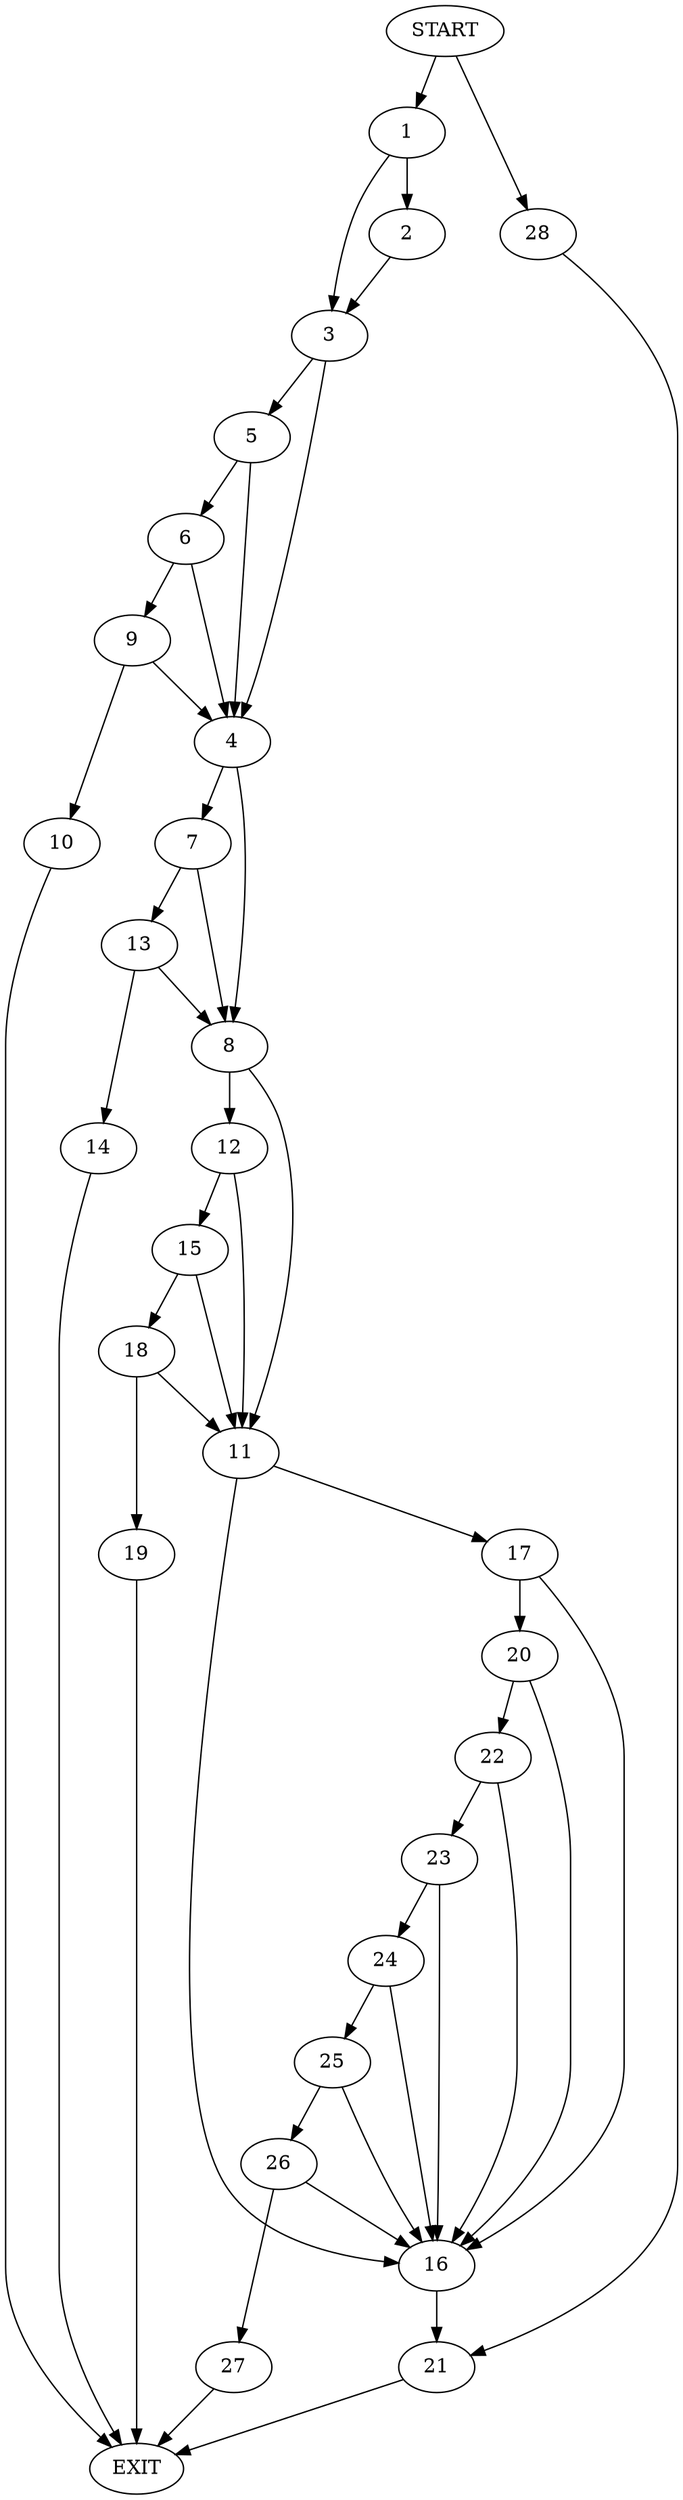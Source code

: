 digraph {
0 [label="START"]
29 [label="EXIT"]
0 -> 1
1 -> 2
1 -> 3
2 -> 3
3 -> 4
3 -> 5
5 -> 4
5 -> 6
4 -> 7
4 -> 8
6 -> 4
6 -> 9
9 -> 10
9 -> 4
10 -> 29
8 -> 11
8 -> 12
7 -> 13
7 -> 8
13 -> 14
13 -> 8
14 -> 29
12 -> 11
12 -> 15
11 -> 16
11 -> 17
15 -> 18
15 -> 11
18 -> 11
18 -> 19
19 -> 29
17 -> 16
17 -> 20
16 -> 21
20 -> 16
20 -> 22
22 -> 16
22 -> 23
23 -> 16
23 -> 24
24 -> 16
24 -> 25
25 -> 16
25 -> 26
26 -> 16
26 -> 27
27 -> 29
21 -> 29
0 -> 28
28 -> 21
}
